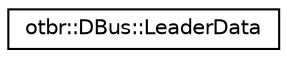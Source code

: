 digraph "Graphical Class Hierarchy"
{
  edge [fontname="Helvetica",fontsize="10",labelfontname="Helvetica",labelfontsize="10"];
  node [fontname="Helvetica",fontsize="10",shape=record];
  rankdir="LR";
  Node0 [label="otbr::DBus::LeaderData",height=0.2,width=0.4,color="black", fillcolor="white", style="filled",URL="$dd/d1d/structotbr_1_1DBus_1_1LeaderData.html"];
}
